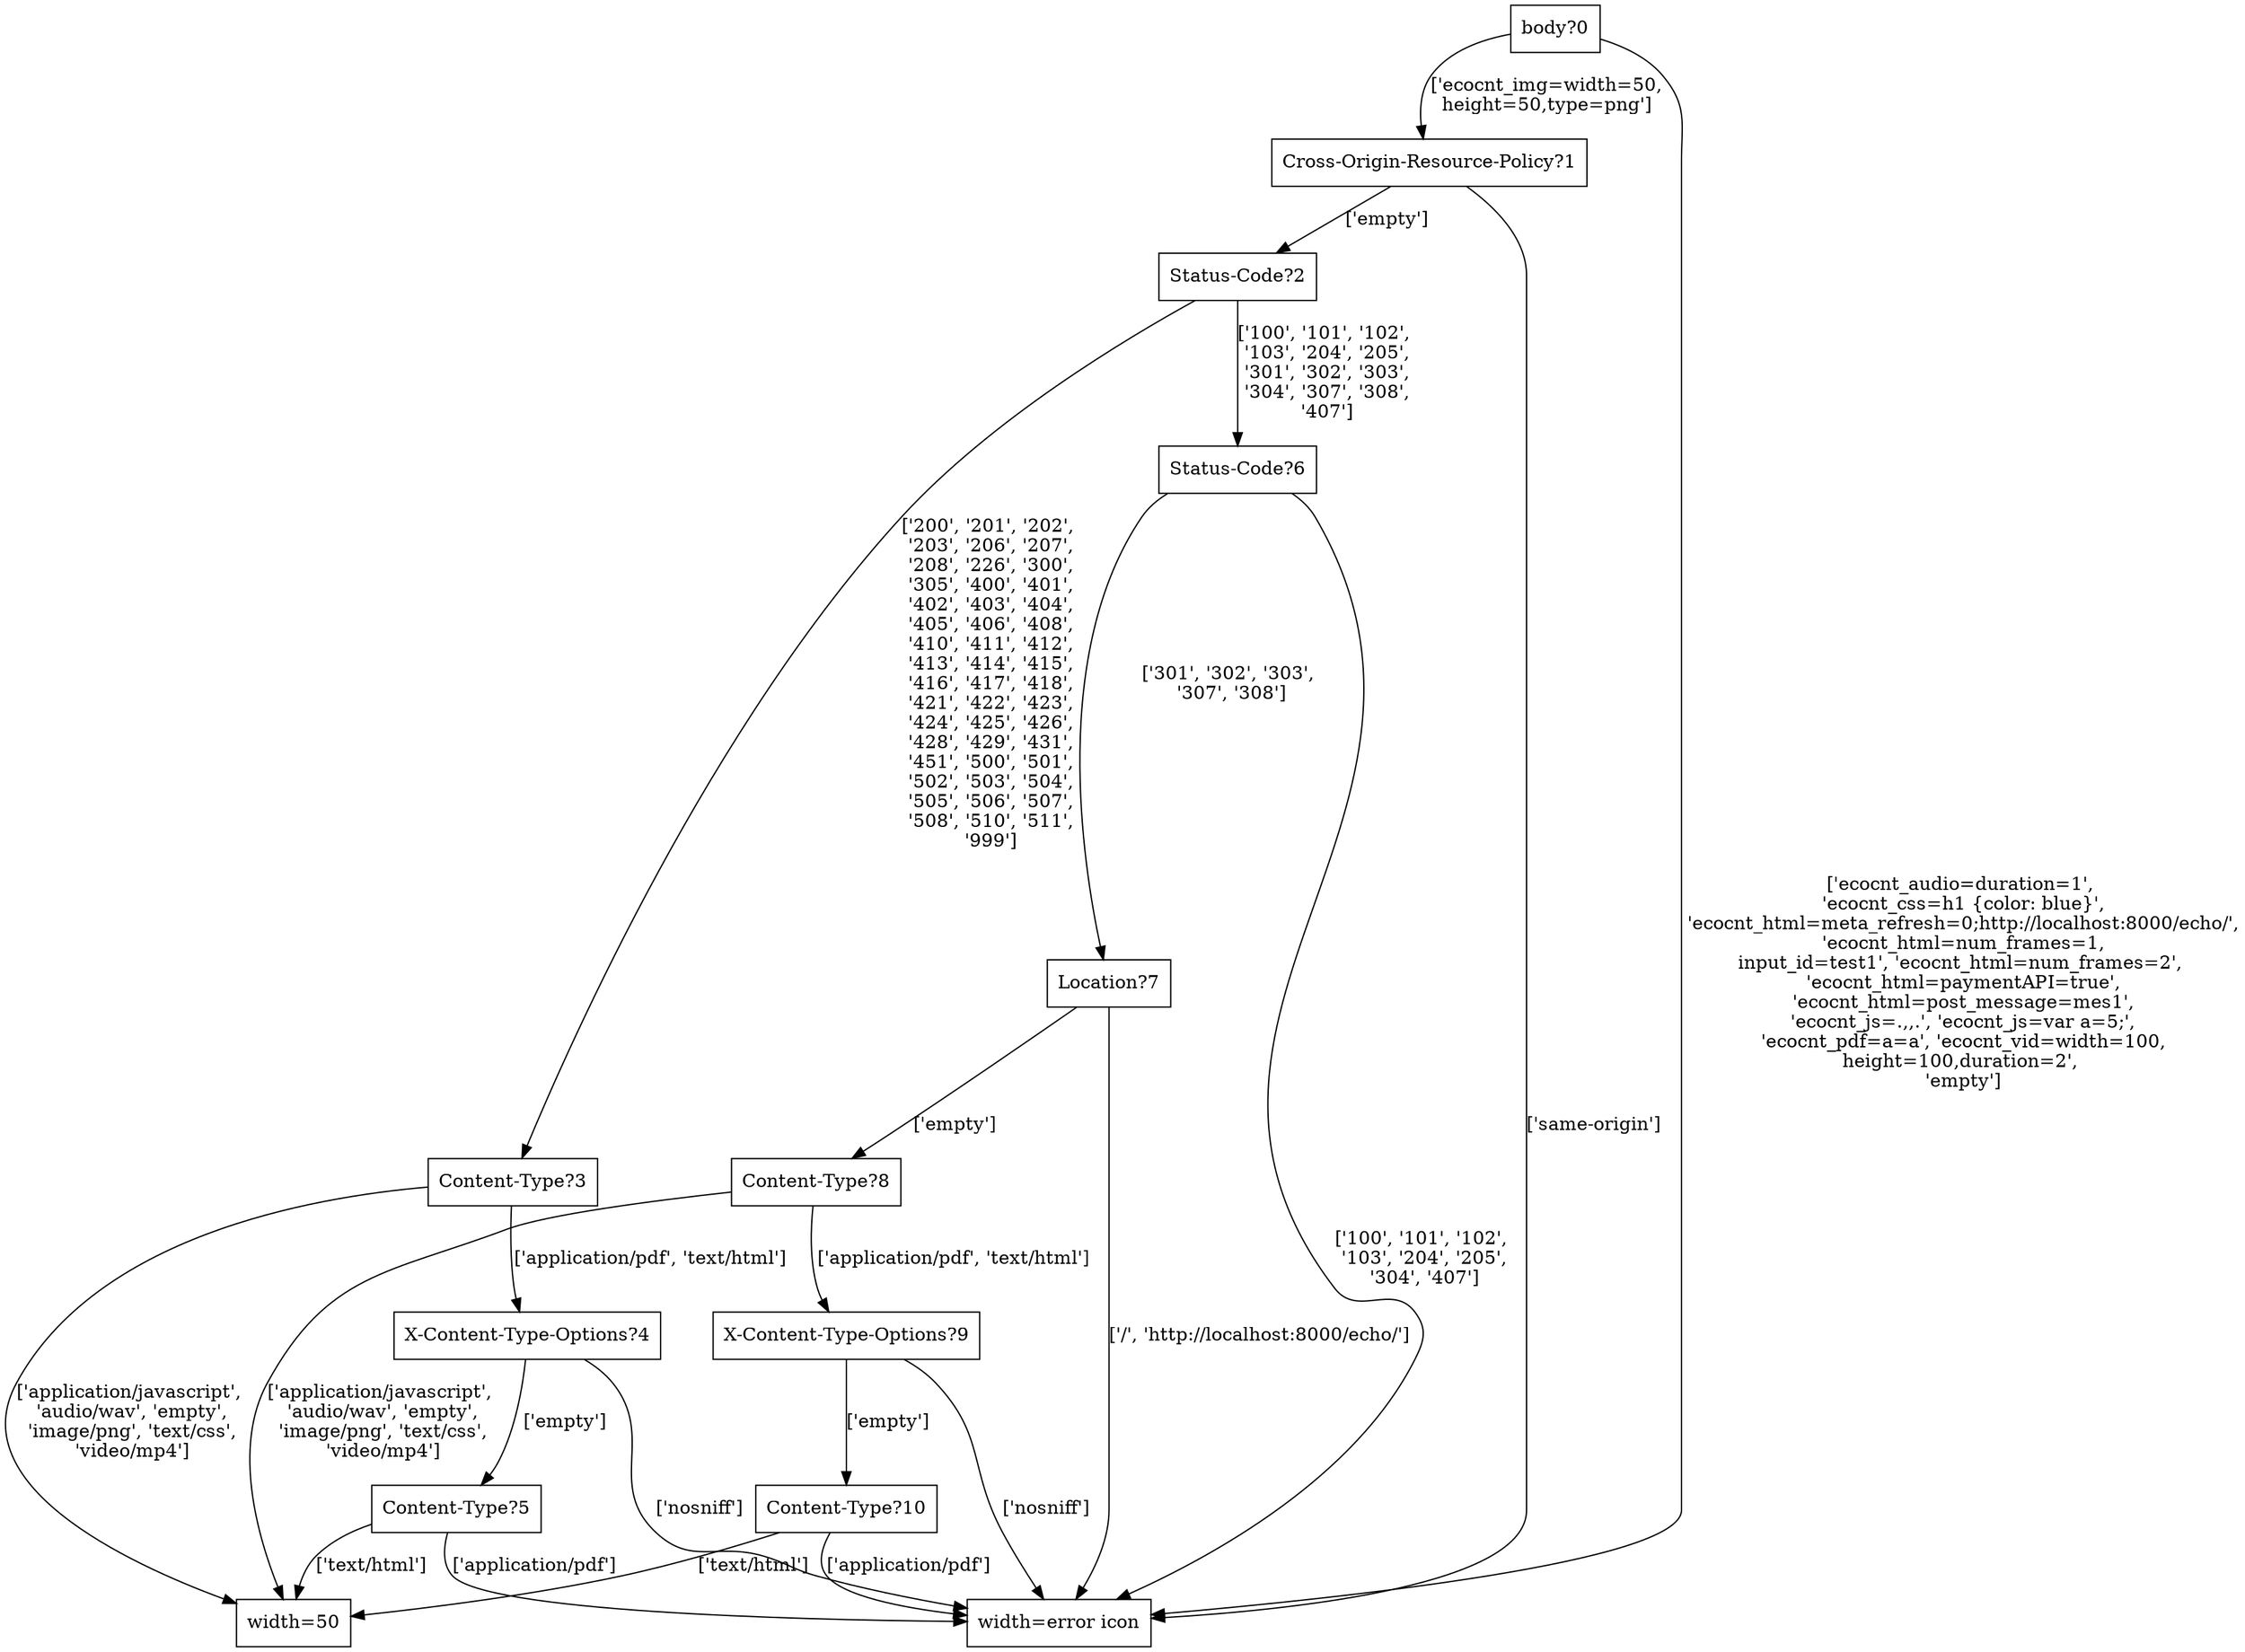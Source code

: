 digraph tree {
    "body?0" [shape=box];
    "Cross-Origin-Resource-Policy?1" [shape=box];
    "Status-Code?2" [shape=box];
    "Content-Type?3" [shape=box];
    "width=50" [shape=box];
    "X-Content-Type-Options?4" [shape=box];
    "Content-Type?5" [shape=box];
    "width=50" [shape=box];
    "width=error icon" [shape=box];
    "width=error icon" [shape=box];
    "Status-Code?6" [shape=box];
    "Location?7" [shape=box];
    "Content-Type?8" [shape=box];
    "width=50" [shape=box];
    "X-Content-Type-Options?9" [shape=box];
    "Content-Type?10" [shape=box];
    "width=50" [shape=box];
    "width=error icon" [shape=box];
    "width=error icon" [shape=box];
    "width=error icon" [shape=box];
    "width=error icon" [shape=box];
    "width=error icon" [shape=box];
    "width=error icon" [shape=box];
    "body?0" -> "Cross-Origin-Resource-Policy?1" [label="['ecocnt_img=width=50,
height=50,type=png']"];
    "body?0" -> "width=error icon" [label="['ecocnt_audio=duration=1',
 'ecocnt_css=h1 {color: blue}',
 'ecocnt_html=meta_refresh=0;http://localhost:8000/echo/',
 'ecocnt_html=num_frames=1,
input_id=test1', 'ecocnt_html=num_frames=2',
 'ecocnt_html=paymentAPI=true',
 'ecocnt_html=post_message=mes1',
 'ecocnt_js=.,,.', 'ecocnt_js=var a=5;',
 'ecocnt_pdf=a=a', 'ecocnt_vid=width=100,
height=100,duration=2',
 'empty']"];
    "Cross-Origin-Resource-Policy?1" -> "Status-Code?2" [label="['empty']"];
    "Cross-Origin-Resource-Policy?1" -> "width=error icon" [label="['same-origin']"];
    "Status-Code?2" -> "Content-Type?3" [label="['200', '201', '202',
 '203', '206', '207',
 '208', '226', '300',
 '305', '400', '401',
 '402', '403', '404',
 '405', '406', '408',
 '410', '411', '412',
 '413', '414', '415',
 '416', '417', '418',
 '421', '422', '423',
 '424', '425', '426',
 '428', '429', '431',
 '451', '500', '501',
 '502', '503', '504',
 '505', '506', '507',
 '508', '510', '511',
 '999']"];
    "Status-Code?2" -> "Status-Code?6" [label="['100', '101', '102',
 '103', '204', '205',
 '301', '302', '303',
 '304', '307', '308',
 '407']"];
    "Content-Type?3" -> "width=50" [label="['application/javascript',
 'audio/wav', 'empty',
 'image/png', 'text/css',
 'video/mp4']"];
    "Content-Type?3" -> "X-Content-Type-Options?4" [label="['application/pdf', 'text/html']"];
    "X-Content-Type-Options?4" -> "Content-Type?5" [label="['empty']"];
    "X-Content-Type-Options?4" -> "width=error icon" [label="['nosniff']"];
    "Content-Type?5" -> "width=50" [label="['text/html']"];
    "Content-Type?5" -> "width=error icon" [label="['application/pdf']"];
    "Status-Code?6" -> "Location?7" [label="['301', '302', '303',
 '307', '308']"];
    "Status-Code?6" -> "width=error icon" [label="['100', '101', '102',
 '103', '204', '205',
 '304', '407']"];
    "Location?7" -> "Content-Type?8" [label="['empty']"];
    "Location?7" -> "width=error icon" [label="['/', 'http://localhost:8000/echo/']"];
    "Content-Type?8" -> "width=50" [label="['application/javascript',
 'audio/wav', 'empty',
 'image/png', 'text/css',
 'video/mp4']"];
    "Content-Type?8" -> "X-Content-Type-Options?9" [label="['application/pdf', 'text/html']"];
    "X-Content-Type-Options?9" -> "Content-Type?10" [label="['empty']"];
    "X-Content-Type-Options?9" -> "width=error icon" [label="['nosniff']"];
    "Content-Type?10" -> "width=50" [label="['text/html']"];
    "Content-Type?10" -> "width=error icon" [label="['application/pdf']"];
}
